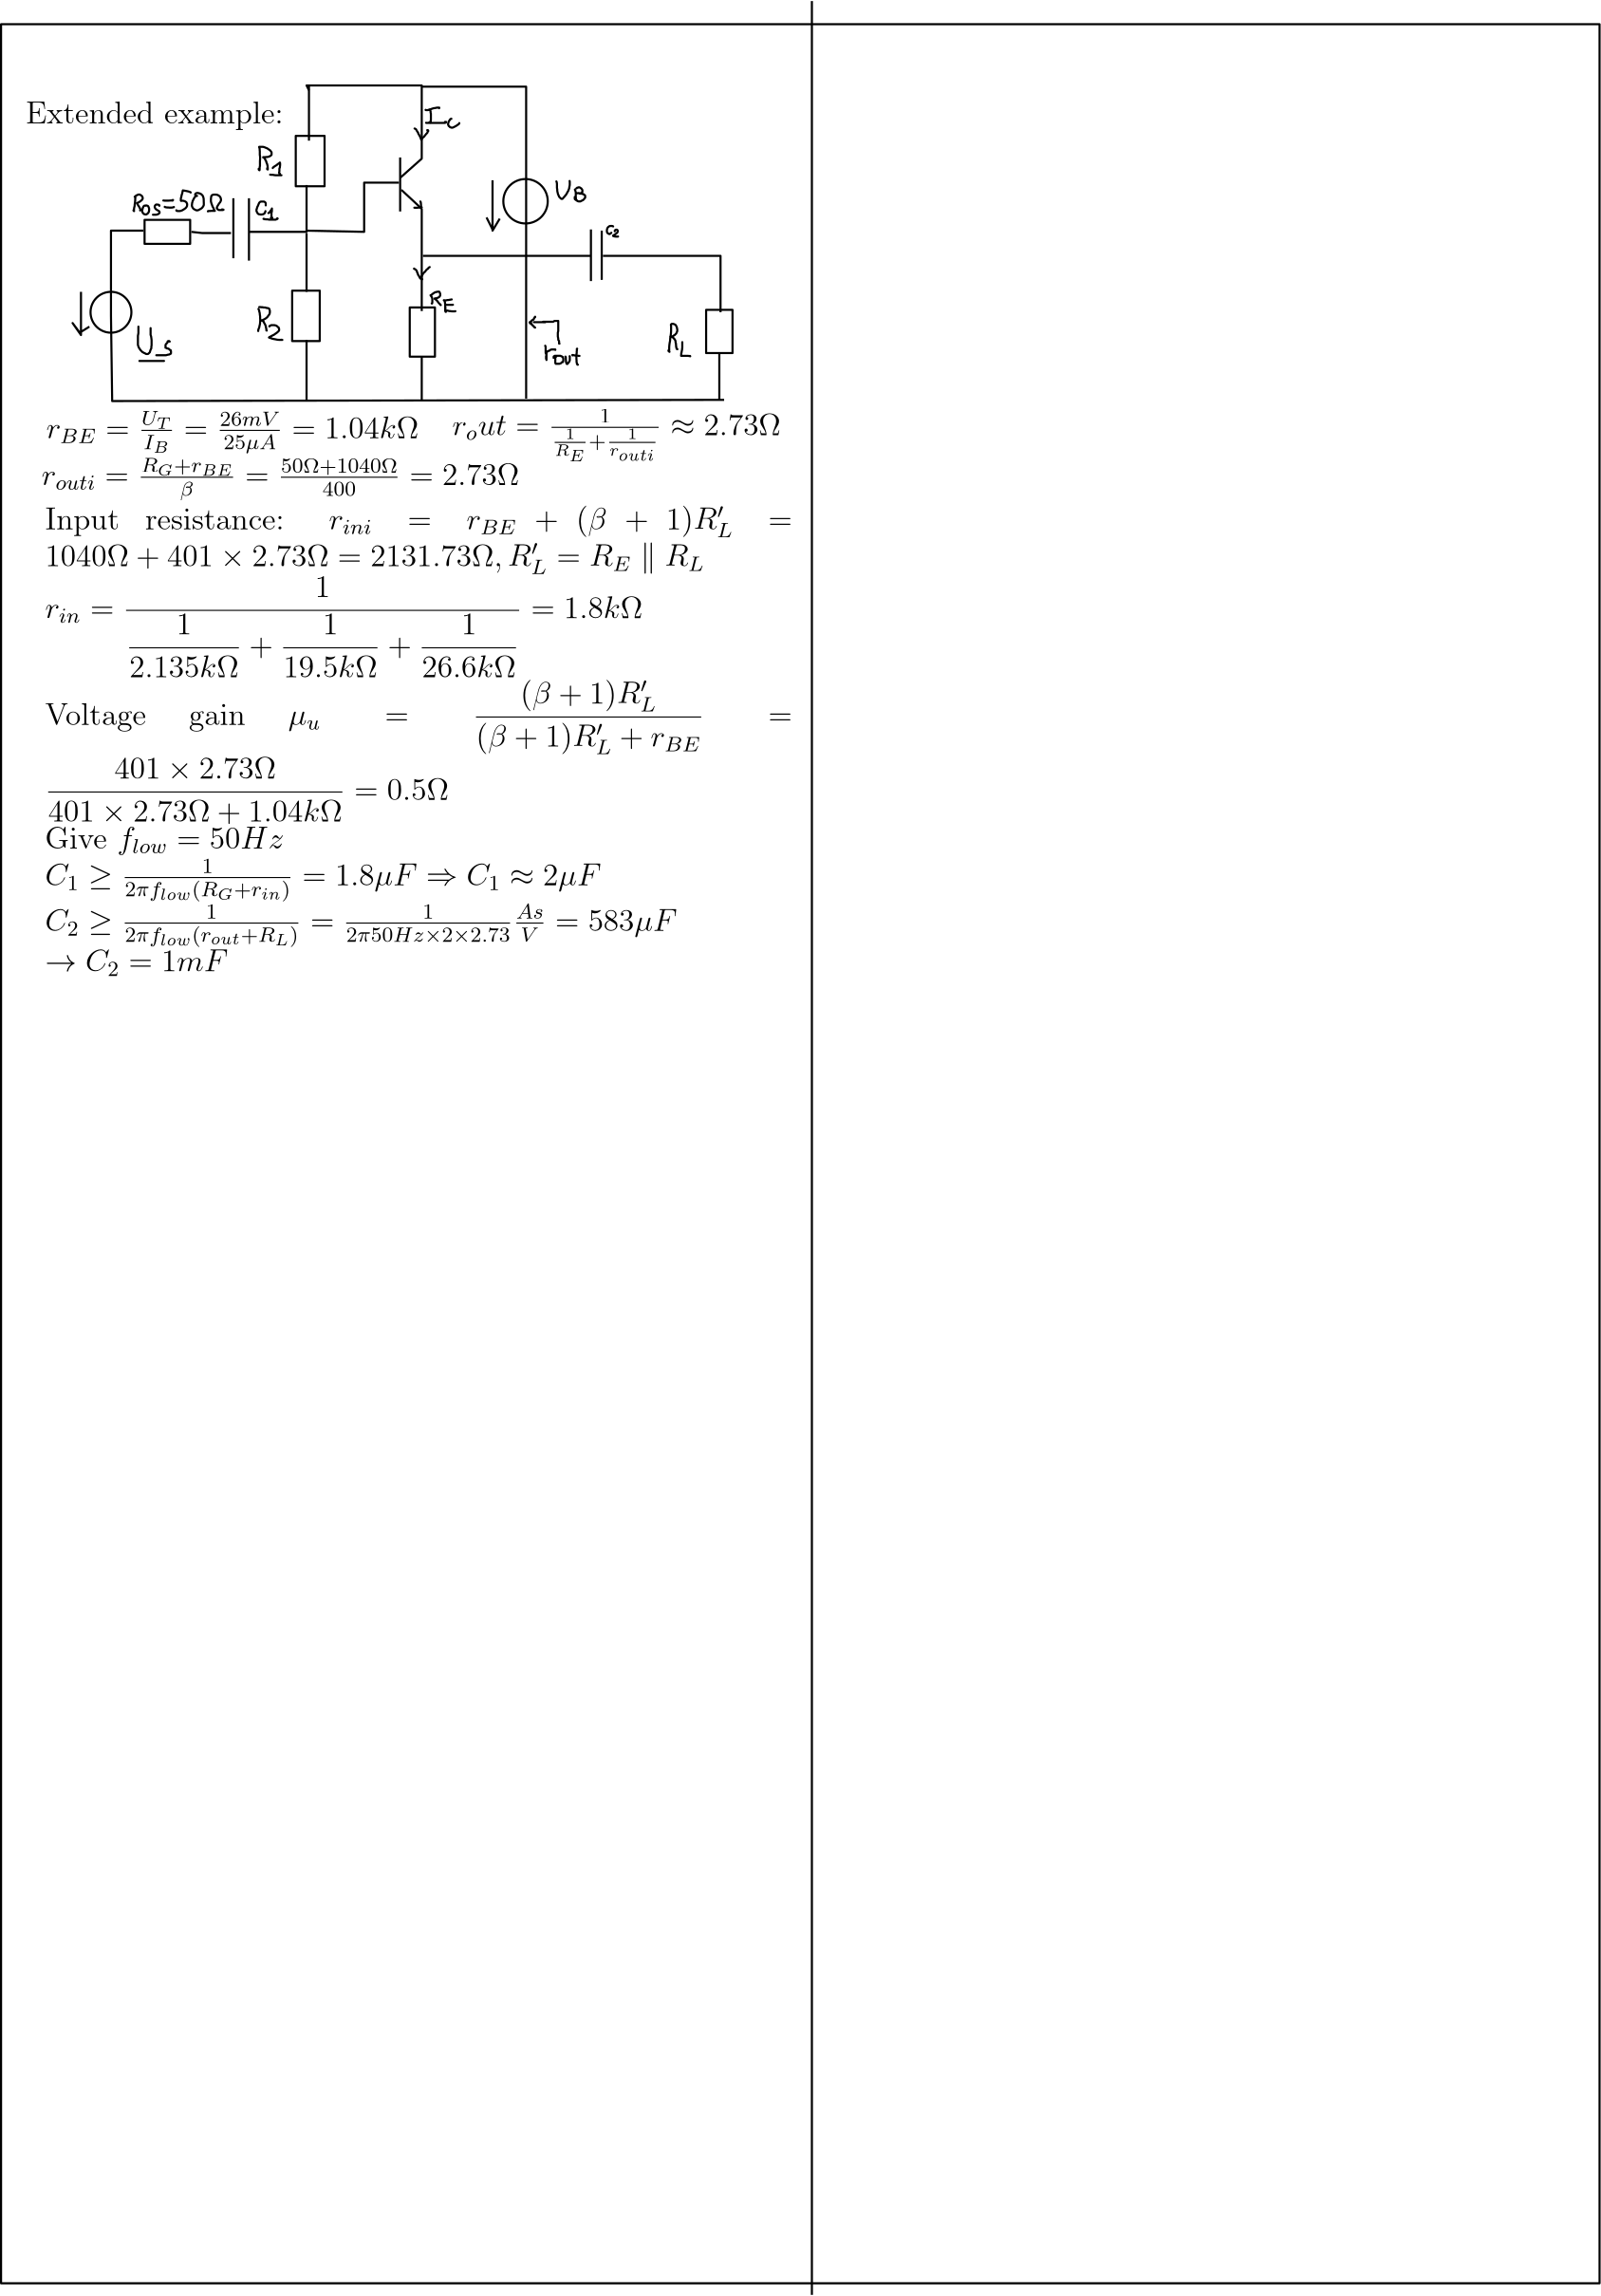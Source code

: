 <?xml version="1.0"?>
<!DOCTYPE ipe SYSTEM "ipe.dtd">
<ipe version="70005" creator="Ipe 7.1.4">
<info created="D:20131216154048" modified="D:20131216160109"/>
<ipestyle name="basic">
<symbol name="arrow/arc(spx)">
<path stroke="sym-stroke" fill="sym-stroke" pen="sym-pen">
0 0 m
-1 0.333 l
-1 -0.333 l
h
</path>
</symbol>
<symbol name="arrow/farc(spx)">
<path stroke="sym-stroke" fill="white" pen="sym-pen">
0 0 m
-1 0.333 l
-1 -0.333 l
h
</path>
</symbol>
<symbol name="mark/circle(sx)" transformations="translations">
<path fill="sym-stroke">
0.6 0 0 0.6 0 0 e
0.4 0 0 0.4 0 0 e
</path>
</symbol>
<symbol name="mark/disk(sx)" transformations="translations">
<path fill="sym-stroke">
0.6 0 0 0.6 0 0 e
</path>
</symbol>
<symbol name="mark/fdisk(sfx)" transformations="translations">
<group>
<path fill="sym-fill">
0.5 0 0 0.5 0 0 e
</path>
<path fill="sym-stroke" fillrule="eofill">
0.6 0 0 0.6 0 0 e
0.4 0 0 0.4 0 0 e
</path>
</group>
</symbol>
<symbol name="mark/box(sx)" transformations="translations">
<path fill="sym-stroke" fillrule="eofill">
-0.6 -0.6 m
0.6 -0.6 l
0.6 0.6 l
-0.6 0.6 l
h
-0.4 -0.4 m
0.4 -0.4 l
0.4 0.4 l
-0.4 0.4 l
h
</path>
</symbol>
<symbol name="mark/square(sx)" transformations="translations">
<path fill="sym-stroke">
-0.6 -0.6 m
0.6 -0.6 l
0.6 0.6 l
-0.6 0.6 l
h
</path>
</symbol>
<symbol name="mark/fsquare(sfx)" transformations="translations">
<group>
<path fill="sym-fill">
-0.5 -0.5 m
0.5 -0.5 l
0.5 0.5 l
-0.5 0.5 l
h
</path>
<path fill="sym-stroke" fillrule="eofill">
-0.6 -0.6 m
0.6 -0.6 l
0.6 0.6 l
-0.6 0.6 l
h
-0.4 -0.4 m
0.4 -0.4 l
0.4 0.4 l
-0.4 0.4 l
h
</path>
</group>
</symbol>
<symbol name="mark/cross(sx)" transformations="translations">
<group>
<path fill="sym-stroke">
-0.43 -0.57 m
0.57 0.43 l
0.43 0.57 l
-0.57 -0.43 l
h
</path>
<path fill="sym-stroke">
-0.43 0.57 m
0.57 -0.43 l
0.43 -0.57 l
-0.57 0.43 l
h
</path>
</group>
</symbol>
<symbol name="arrow/fnormal(spx)">
<path stroke="sym-stroke" fill="white" pen="sym-pen">
0 0 m
-1 0.333 l
-1 -0.333 l
h
</path>
</symbol>
<symbol name="arrow/pointed(spx)">
<path stroke="sym-stroke" fill="sym-stroke" pen="sym-pen">
0 0 m
-1 0.333 l
-0.8 0 l
-1 -0.333 l
h
</path>
</symbol>
<symbol name="arrow/fpointed(spx)">
<path stroke="sym-stroke" fill="white" pen="sym-pen">
0 0 m
-1 0.333 l
-0.8 0 l
-1 -0.333 l
h
</path>
</symbol>
<symbol name="arrow/linear(spx)">
<path stroke="sym-stroke" pen="sym-pen">
-1 0.333 m
0 0 l
-1 -0.333 l
</path>
</symbol>
<symbol name="arrow/fdouble(spx)">
<path stroke="sym-stroke" fill="white" pen="sym-pen">
0 0 m
-1 0.333 l
-1 -0.333 l
h
-1 0 m
-2 0.333 l
-2 -0.333 l
h
</path>
</symbol>
<symbol name="arrow/double(spx)">
<path stroke="sym-stroke" fill="sym-stroke" pen="sym-pen">
0 0 m
-1 0.333 l
-1 -0.333 l
h
-1 0 m
-2 0.333 l
-2 -0.333 l
h
</path>
</symbol>
<pen name="heavier" value="0.8"/>
<pen name="fat" value="1.2"/>
<pen name="ultrafat" value="2"/>
<symbolsize name="large" value="5"/>
<symbolsize name="small" value="2"/>
<symbolsize name="tiny" value="1.1"/>
<arrowsize name="large" value="10"/>
<arrowsize name="small" value="5"/>
<arrowsize name="tiny" value="3"/>
<color name="red" value="1 0 0"/>
<color name="green" value="0 1 0"/>
<color name="blue" value="0 0 1"/>
<color name="yellow" value="1 1 0"/>
<color name="orange" value="1 0.647 0"/>
<color name="gold" value="1 0.843 0"/>
<color name="purple" value="0.627 0.125 0.941"/>
<color name="gray" value="0.745"/>
<color name="brown" value="0.647 0.165 0.165"/>
<color name="navy" value="0 0 0.502"/>
<color name="pink" value="1 0.753 0.796"/>
<color name="seagreen" value="0.18 0.545 0.341"/>
<color name="turquoise" value="0.251 0.878 0.816"/>
<color name="violet" value="0.933 0.51 0.933"/>
<color name="darkblue" value="0 0 0.545"/>
<color name="darkcyan" value="0 0.545 0.545"/>
<color name="darkgray" value="0.663"/>
<color name="darkgreen" value="0 0.392 0"/>
<color name="darkmagenta" value="0.545 0 0.545"/>
<color name="darkorange" value="1 0.549 0"/>
<color name="darkred" value="0.545 0 0"/>
<color name="lightblue" value="0.678 0.847 0.902"/>
<color name="lightcyan" value="0.878 1 1"/>
<color name="lightgray" value="0.827"/>
<color name="lightgreen" value="0.565 0.933 0.565"/>
<color name="lightyellow" value="1 1 0.878"/>
<dashstyle name="dashed" value="[4] 0"/>
<dashstyle name="dotted" value="[1 3] 0"/>
<dashstyle name="dash dotted" value="[4 2 1 2] 0"/>
<dashstyle name="dash dot dotted" value="[4 2 1 2 1 2] 0"/>
<textsize name="large" value="\large"/>
<textsize name="Large" value="\Large"/>
<textsize name="LARGE" value="\LARGE"/>
<textsize name="huge" value="\huge"/>
<textsize name="Huge" value="\Huge"/>
<textsize name="small" value="\small"/>
<textsize name="footnote" value="\footnotesize"/>
<textsize name="tiny" value="\tiny"/>
<textstyle name="center" begin="\begin{center}" end="\end{center}"/>
<textstyle name="itemize" begin="\begin{itemize}" end="\end{itemize}"/>
<textstyle name="item" begin="\begin{itemize}\item{}" end="\end{itemize}"/>
<gridsize name="4 pts" value="4"/>
<gridsize name="8 pts (~3 mm)" value="8"/>
<gridsize name="16 pts (~6 mm)" value="16"/>
<gridsize name="32 pts (~12 mm)" value="32"/>
<gridsize name="10 pts (~3.5 mm)" value="10"/>
<gridsize name="20 pts (~7 mm)" value="20"/>
<gridsize name="14 pts (~5 mm)" value="14"/>
<gridsize name="28 pts (~10 mm)" value="28"/>
<gridsize name="56 pts (~20 mm)" value="56"/>
<anglesize name="90 deg" value="90"/>
<anglesize name="60 deg" value="60"/>
<anglesize name="45 deg" value="45"/>
<anglesize name="30 deg" value="30"/>
<anglesize name="22.5 deg" value="22.5"/>
<tiling name="falling" angle="-60" step="4" width="1"/>
<tiling name="rising" angle="30" step="4" width="1"/>
</ipestyle>
<page>
<layer name="alpha"/>
<view layers="alpha" active="alpha"/>
<path layer="alpha" stroke="black" pen="heavier">
-5.26954 847.273 m
-5.26954 -9.557 l
601.102 -9.557 l
601.102 847.273 l
h
</path>
<path stroke="black" pen="heavier">
302.31 856.061 m
302.31 -13.951 l
</path>
<path stroke="black" pen="heavier">
111.53 824.053 m
111.53 803.115 l
</path>
<path stroke="black" pen="heavier">
106.523 804.936 m
106.523 785.819 l
117.447 785.819 l
117.447 804.936 l
h
</path>
<path stroke="black" pen="heavier">
110.619 786.274 m
110.619 768.523 l
88.7714 768.523 l
</path>
<path stroke="black" pen="heavier">
88.7714 781.268 m
88.7714 757.599 l
</path>
<path stroke="black" pen="heavier">
82.8543 781.268 m
82.8543 758.509 l
</path>
<path stroke="black" pen="heavier">
81.944 768.068 m
71.02 768.068 l
66.9235 768.523 l
</path>
<path stroke="black" pen="heavier">
49.172 773.075 m
49.172 763.971 l
66.4683 763.971 l
66.4683 773.075 l
h
</path>
<path stroke="black" pen="heavier">
48.7168 768.978 m
36.4273 768.978 l
36.4273 736.661 l
36.8825 704.344 l
269.017 704.8 l
</path>
<path stroke="black" pen="heavier">
111.53 822.232 m
110.619 824.053 l
154.315 824.053 l
154.315 796.288 l
146.122 789.005 l
</path>
<path stroke="black" pen="heavier">
146.122 796.743 m
146.122 776.261 l
</path>
<path stroke="black" pen="heavier">
146.578 784.454 m
152.95 778.537 l
154.315 777.171 l
154.315 738.937 l
154.315 738.482 l
</path>
<path stroke="black" pen="heavier">
149.764 739.847 m
149.764 721.186 l
159.322 721.186 l
159.322 739.847 l
h
</path>
<path stroke="black" pen="heavier">
154.315 721.186 m
154.315 704.8 l
</path>
<path stroke="black" pen="heavier">
110.619 768.068 m
110.619 745.765 l
</path>
<path stroke="black" pen="heavier">
105.157 746.22 m
105.157 727.103 l
115.626 727.103 l
115.626 746.22 l
h
</path>
<path stroke="black" pen="heavier">
110.619 727.558 m
110.619 704.8 l
</path>
<path stroke="black" pen="heavier">
110.619 768.978 m
132.467 768.523 l
132.467 787.185 l
145.667 787.185 l
</path>
<path stroke="black" pen="heavier">
154.771 759.42 m
218.494 759.42 l
218.494 759.42 l
</path>
<path stroke="black" pen="heavier">
218.494 769.433 m
218.494 749.861 l
</path>
<path stroke="black" pen="heavier">
222.59 768.978 m
222.59 750.316 l
</path>
<path stroke="black" pen="heavier">
223.045 759.42 m
267.652 759.42 l
267.652 738.027 l
</path>
<path stroke="black" pen="heavier">
262.19 738.937 m
262.19 722.551 l
272.203 722.551 l
272.203 738.937 l
h
</path>
<path stroke="black" pen="heavier">
267.197 722.551 m
267.197 704.8 l
</path>
<path stroke="black" pen="heavier">
154.315 823.598 m
193.915 823.598 l
193.915 705.255 l
193.915 705.255 l
</path>
<path stroke="black" pen="heavier">
8.42365 0 0 8.42365 193.687 780.13 e
</path>
<path stroke="black" pen="heavier">
7.7512 0 0 7.7512 36.4273 738.027 e
</path>
<text matrix="1 0 0 1 -5.46199 19.5721" transformations="translations" pos="17.3104 670.662" stroke="black" type="label" width="141.32" height="10.375" depth="5.67" valign="baseline" size="large">$r_{BE}=\frac{U_{T}}{I_{B}}=\frac{26mV}{25\mu A}=1.04k\Omega$</text>
<path stroke="black" pen="heavier">
181.17 788.095 m
181.17 768.978 l
183.901 773.53 l
</path>
<path stroke="black" pen="heavier">
181.17 769.433 m
178.894 773.985 l
</path>
<path stroke="black" pen="heavier">
25.0482 745.765 m
25.0482 729.379 l
21.862 733.93 l
24.593 730.289 l
28.2344 732.565 l
</path>
<path stroke="black" pen="heavier" cap="1">
92.6639 800.651 m
92.7197 800.595 l
92.7197 800.372 l
92.8313 800.037 l
92.8313 799.591 l
92.8871 799.089 l
92.8871 798.419 l
92.8871 797.749 l
92.9987 797.024 l
92.9987 796.187 l
92.9429 795.35 l
92.9429 794.681 l
92.9429 794.011 l
92.9429 793.509 l
92.8313 793.007 l
92.8313 792.56 l
92.8313 792.225 l
92.7755 792.058 l
92.7755 792.002 l
92.7755 791.891 l
92.6081 791.946 l
92.4965 792.114 l
92.4407 792.393 l
</path>
<path stroke="black" pen="heavier" cap="1">
92.6639 800.763 m
92.7197 800.763 l
92.8313 800.763 l
92.9987 800.763 l
93.2219 800.763 l
93.6683 800.763 l
94.0031 800.763 l
94.3937 800.707 l
94.8401 800.539 l
95.2307 800.372 l
95.6771 800.205 l
96.0676 799.926 l
96.4024 799.702 l
96.6814 799.535 l
96.8488 799.368 l
97.072 799.089 l
97.1836 798.921 l
97.351 798.698 l
97.351 798.419 l
97.351 798.252 l
97.351 798.028 l
97.351 797.749 l
97.1836 797.582 l
96.9604 797.359 l
96.6814 797.247 l
96.4582 797.08 l
96.1234 797.024 l
95.7886 796.912 l
95.3423 796.912 l
94.8401 796.857 l
94.6169 796.857 l
94.3379 796.857 l
94.1705 796.857 l
94.1705 796.745 l
94.2263 796.745 l
94.3379 796.689 l
94.5053 796.578 l
94.5611 796.522 l
94.7285 796.354 l
94.8959 796.075 l
95.0075 795.741 l
95.1749 795.517 l
95.3423 795.183 l
95.3981 794.848 l
95.5097 794.569 l
95.6771 794.234 l
95.7328 793.899 l
95.8444 793.509 l
95.8444 793.174 l
95.9002 792.728 l
95.9002 792.504 l
95.9002 792.337 l
95.9002 792.17 l
95.8444 792.17 l
95.7886 792.225 l
95.6771 792.281 l
95.6771 792.449 l
95.6771 792.56 l
95.6771 792.616 l
95.7328 792.728 l
</path>
<path stroke="black" pen="heavier" cap="1">
97.7974 792.728 m
97.909 792.951 l
98.188 793.118 l
98.5228 793.397 l
98.9134 793.62 l
99.3598 793.899 l
99.6945 794.234 l
100.029 794.402 l
100.197 794.569 l
100.364 794.625 l
100.42 794.736 l
100.42 794.792 l
100.532 794.792 l
100.532 794.736 l
100.587 794.402 l
100.587 794.178 l
100.587 793.844 l
100.532 793.397 l
100.476 792.895 l
100.308 792.504 l
100.308 792.002 l
100.308 791.667 l
100.308 791.388 l
100.197 791.165 l
100.197 790.998 l
100.253 790.83 l
100.253 790.719 l
100.364 790.663 l
100.42 790.663 l
100.42 790.551 l
100.532 790.551 l
100.476 790.551 l
100.364 790.551 l
100.308 790.551 l
</path>
<path stroke="black" pen="heavier" cap="1">
96.793 790.217 m
96.8488 790.217 l
97.0162 790.217 l
97.1836 790.161 l
97.2394 790.161 l
97.5184 790.161 l
97.8532 790.161 l
98.3554 790.049 l
98.9134 789.993 l
99.5272 789.993 l
100.085 789.993 l
100.587 789.993 l
100.866 789.993 l
101.034 789.993 l
101.09 789.993 l
</path>
<path stroke="black" pen="heavier" cap="1">
92.3944 739.327 m
92.3944 739.16 l
92.506 738.992 l
92.6734 738.602 l
92.6734 738.267 l
92.8407 737.821 l
92.8965 737.151 l
93.0081 736.481 l
93.0081 735.756 l
93.0639 734.975 l
93.0081 734.305 l
92.9523 733.58 l
92.7849 732.91 l
92.6734 732.297 l
92.506 731.906 l
92.3386 731.46 l
92.2828 731.125 l
92.2828 730.957 l
92.2828 730.902 l
</path>
<path stroke="black" pen="heavier" cap="1">
92.6734 739.997 m
92.7292 739.997 l
92.8407 739.997 l
92.8965 739.997 l
93.0639 739.997 l
93.3987 739.941 l
93.8451 739.941 l
94.4031 739.829 l
94.9053 739.829 l
95.4075 739.662 l
95.9097 739.606 l
96.2445 739.495 l
96.3561 739.439 l
96.4119 739.327 l
96.5235 739.271 l
96.5235 739.16 l
96.5793 738.937 l
96.6908 738.658 l
96.6908 738.434 l
96.6908 737.988 l
96.6351 737.597 l
96.4677 737.151 l
96.1329 736.76 l
95.7981 736.258 l
95.2959 735.812 l
94.7937 735.477 l
94.3473 735.254 l
94.0125 735.086 l
93.6777 734.975 l
93.4545 734.975 l
93.3429 734.975 l
93.2871 734.975 l
93.3987 734.919 l
93.6777 734.807 l
93.8451 734.807 l
93.9009 734.752 l
94.0683 734.64 l
94.1799 734.584 l
94.3473 734.473 l
94.4031 734.249 l
94.5705 733.915 l
94.8495 733.468 l
95.0169 733.078 l
95.1843 732.576 l
95.2401 732.129 l
95.3517 731.794 l
95.3517 731.571 l
95.4075 731.292 l
95.4075 731.236 l
95.4075 731.125 l
95.5191 731.069 l
95.4633 731.125 l
95.3517 731.181 l
</path>
<path stroke="black" pen="heavier" cap="1">
96.5235 732.631 m
96.5235 732.687 l
96.5235 732.799 l
96.6908 732.855 l
96.914 732.966 l
97.193 733.134 l
97.5278 733.134 l
97.8626 733.134 l
98.1974 733.134 l
98.4206 733.134 l
98.6996 733.078 l
99.0344 732.966 l
99.3692 732.799 l
99.5924 732.576 l
99.7598 732.408 l
100.039 732.241 l
100.095 732.073 l
100.095 731.906 l
100.206 731.739 l
100.206 731.571 l
100.206 731.404 l
100.206 731.125 l
100.039 730.902 l
99.704 730.567 l
99.3134 730.232 l
98.8112 729.897 l
98.1974 729.451 l
97.6952 729.228 l
97.193 728.949 l
96.8024 728.725 l
96.5235 728.614 l
96.4677 728.558 l
96.3561 728.446 l
96.5235 728.391 l
96.6908 728.279 l
96.914 728.279 l
97.0814 728.223 l
97.4162 728.056 l
98.0858 727.888 l
98.7554 727.777 l
99.5366 727.609 l
100.262 727.554 l
100.708 727.554 l
101.099 727.554 l
101.378 727.554 l
101.434 727.554 l
101.378 727.554 l
101.322 727.554 l
101.211 727.554 l
101.043 727.609 l
</path>
<path stroke="black" pen="heavier" cap="1">
45.696 781.526 m
45.696 781.424 l
45.6452 781.272 l
45.6198 781.043 l
45.6198 780.764 l
45.6198 780.459 l
45.569 780.078 l
45.5436 779.672 l
45.4674 779.215 l
45.4166 778.758 l
45.3912 778.301 l
45.2642 777.843 l
45.188 777.462 l
45.1626 777.158 l
45.1626 776.878 l
45.1118 776.65 l
45.1118 776.497 l
45.1118 776.421 l
45.1372 776.396 l
45.188 776.396 l
45.1118 776.421 l
45.0103 776.523 l
44.9595 776.726 l
</path>
<path stroke="black" pen="heavier" cap="1">
45.4166 781.831 m
45.442 781.831 l
45.4928 781.856 l
45.569 781.907 l
45.6452 781.983 l
45.7214 782.085 l
45.823 782.161 l
46.0262 782.288 l
46.1785 782.39 l
46.3563 782.466 l
46.5087 782.542 l
46.6611 782.593 l
46.8135 782.669 l
46.9405 782.669 l
47.0929 782.669 l
47.1945 782.669 l
47.3468 782.669 l
47.4992 782.567 l
47.6516 782.491 l
47.8548 782.364 l
48.0072 782.263 l
48.1596 782.11 l
48.2612 781.958 l
48.3373 781.831 l
48.4135 781.678 l
48.4135 781.526 l
48.4643 781.374 l
48.4643 781.221 l
48.4389 781.069 l
48.3627 780.891 l
48.2358 780.688 l
48.0072 780.51 l
47.7786 780.282 l
47.5246 780.078 l
47.2199 779.901 l
46.9151 779.697 l
46.6357 779.596 l
46.4579 779.52 l
46.3055 779.443 l
46.2547 779.443 l
46.2293 779.443 l
46.2547 779.393 l
46.2801 779.367 l
46.3309 779.291 l
46.4071 779.215 l
46.4325 779.088 l
46.5087 778.935 l
46.6357 778.758 l
46.7373 778.555 l
46.8897 778.377 l
47.0167 778.174 l
47.0929 778.021 l
47.1945 777.843 l
47.2706 777.691 l
47.3468 777.564 l
47.423 777.412 l
47.4992 777.259 l
47.55 777.107 l
47.5754 776.954 l
47.5754 776.853 l
47.5754 776.726 l
47.5754 776.7 l
47.5754 776.65 l
47.55 776.65 l
47.5246 776.65 l
47.4738 776.65 l
</path>
<path stroke="black" pen="heavier" cap="1">
49.531 778.428 m
49.4548 778.478 l
49.3786 778.478 l
49.2771 778.478 l
49.2009 778.478 l
49.1247 778.453 l
48.9977 778.402 l
48.8961 778.301 l
48.7691 778.174 l
48.6675 777.945 l
48.5405 777.716 l
48.4643 777.412 l
48.3881 777.158 l
48.3119 776.878 l
48.2866 776.573 l
48.2866 776.32 l
48.3119 776.091 l
48.4135 775.888 l
48.5405 775.71 l
48.6167 775.583 l
48.7183 775.481 l
48.8453 775.405 l
48.9469 775.278 l
49.0739 775.202 l
49.2263 775.177 l
49.3786 775.177 l
49.531 775.126 l
49.6834 775.126 l
49.8612 775.151 l
50.0644 775.278 l
50.2168 775.38 l
50.3692 775.507 l
50.5215 775.659 l
50.5977 775.837 l
50.7501 775.989 l
50.7755 776.142 l
50.8517 776.345 l
50.8517 776.523 l
50.9025 776.751 l
50.9025 776.98 l
50.9025 777.208 l
50.8771 777.488 l
50.7501 777.742 l
50.6739 777.97 l
50.5723 778.174 l
50.4453 778.351 l
50.2168 778.428 l
49.9882 778.504 l
49.7342 778.555 l
</path>
<path stroke="black" pen="heavier" cap="1">
54.7883 778.402 m
54.8137 778.428 l
54.8137 778.478 l
54.8137 778.504 l
54.8137 778.555 l
54.7883 778.58 l
54.7629 778.631 l
54.7121 778.656 l
54.636 778.732 l
54.5344 778.783 l
54.382 778.808 l
54.2296 778.859 l
54.0264 778.859 l
53.874 778.885 l
53.7216 778.885 l
53.5693 778.885 l
53.4931 778.859 l
53.4169 778.783 l
53.3407 778.758 l
53.2645 778.631 l
53.1629 778.529 l
53.0867 778.377 l
53.0359 778.25 l
53.0105 778.097 l
53.0105 777.945 l
53.0359 777.793 l
53.1121 777.64 l
53.1883 777.488 l
53.2899 777.335 l
53.4169 777.183 l
53.5693 777.031 l
53.7216 776.954 l
53.8994 776.802 l
54.1026 776.7 l
54.255 776.624 l
54.4074 776.548 l
54.4836 776.472 l
54.5852 776.421 l
54.6614 776.345 l
54.7121 776.32 l
54.7883 776.243 l
54.7883 776.193 l
54.8137 776.116 l
54.8137 776.091 l
54.8645 776.015 l
54.8645 775.888 l
54.8645 775.812 l
54.8391 775.71 l
54.7629 775.583 l
54.636 775.507 l
54.5598 775.405 l
54.4074 775.329 l
54.255 775.202 l
54.1026 775.177 l
53.9248 775.1 l
53.6962 775.05 l
53.4931 775.024 l
53.3153 775.024 l
53.1629 775.024 l
53.0105 775.024 l
52.8835 775.024 l
52.7819 775.024 l
52.7057 775.024 l
52.6295 775.024 l
52.5534 775.024 l
52.4772 775.024 l
52.4264 775.024 l
52.3502 775.024 l
</path>
<path stroke="black" pen="heavier" cap="1">
56.2868 780.409 m
56.3122 780.409 l
56.3376 780.409 l
56.3884 780.409 l
56.4646 780.409 l
56.5408 780.409 l
56.617 780.383 l
56.7694 780.358 l
57.0741 780.358 l
57.4551 780.358 l
57.8615 780.358 l
58.2424 780.358 l
58.6234 780.383 l
59.0043 780.409 l
59.3599 780.409 l
59.5885 780.485 l
59.7409 780.561 l
59.8933 780.612 l
59.9187 780.612 l
59.9695 780.612 l
59.9441 780.536 l
59.8679 780.434 l
59.7409 780.358 l
</path>
<path stroke="black" pen="heavier" cap="1">
56.8202 778.021 m
56.8202 777.996 l
56.8455 777.945 l
56.8709 777.945 l
56.9471 777.945 l
56.9979 777.92 l
57.0995 777.869 l
57.2519 777.843 l
57.4551 777.793 l
57.7599 777.767 l
58.1408 777.767 l
58.5472 777.716 l
58.9282 777.716 l
59.3091 777.716 l
59.6901 777.742 l
59.9695 777.818 l
60.1218 777.869 l
60.2234 777.894 l
60.2996 777.894 l
60.2996 777.945 l
60.2742 777.945 l
</path>
<path stroke="black" pen="heavier" cap="1">
66.6671 783.443 m
66.6671 783.494 l
66.6417 783.519 l
66.5147 783.595 l
66.3623 783.646 l
66.1846 783.722 l
65.8798 783.824 l
65.575 783.9 l
65.1941 783.976 l
64.8131 784.052 l
64.4575 784.128 l
64.1274 784.179 l
63.8988 784.205 l
63.7718 784.205 l
63.7464 784.255 l
63.6956 784.255 l
63.6956 784.23 l
63.6702 784.154 l
63.6194 784.001 l
63.6194 783.849 l
63.5432 783.646 l
63.5178 783.392 l
63.4416 783.087 l
63.3146 782.732 l
63.213 782.351 l
63.1369 781.944 l
63.0099 781.512 l
62.9337 781.106 l
62.9337 780.751 l
62.9337 780.522 l
62.9337 780.37 l
62.9591 780.293 l
63.0099 780.268 l
63.0861 780.268 l
63.1115 780.268 l
63.1622 780.268 l
63.1876 780.293 l
63.2384 780.293 l
63.3908 780.319 l
63.5432 780.319 l
63.721 780.319 l
63.9496 780.293 l
64.1782 780.217 l
64.3813 780.141 l
64.5591 780.065 l
64.7115 779.963 l
64.9147 779.836 l
65.0163 779.76 l
65.0671 779.658 l
65.1687 779.455 l
65.2449 779.278 l
65.321 779.049 l
65.321 778.82 l
65.2956 778.541 l
65.2703 778.312 l
65.1433 778.058 l
64.9909 777.83 l
64.8131 777.601 l
64.5337 777.373 l
64.2036 777.144 l
63.848 776.916 l
63.5178 776.712 l
63.1369 776.56 l
62.7813 776.458 l
62.5273 776.408 l
62.2987 776.408 l
62.0955 776.408 l
61.9178 776.408 l
61.6384 776.433 l
61.3844 776.484 l
61.2574 776.56 l
61.232 776.585 l
61.232 776.712 l
</path>
<path stroke="black" pen="heavier" cap="1">
69.0799 782.147 m
69.0291 782.147 l
69.0037 782.198 l
68.9529 782.198 l
68.8767 782.198 l
68.7751 782.173 l
68.6227 782.097 l
68.4704 781.944 l
68.318 781.792 l
68.1148 781.589 l
67.9624 781.284 l
67.81 781.03 l
67.6322 780.649 l
67.429 780.268 l
67.3275 779.836 l
67.2005 779.455 l
67.1751 779.074 l
67.1243 778.693 l
67.1243 778.363 l
67.2259 778.058 l
67.3783 777.754 l
67.5306 777.525 l
67.683 777.322 l
67.9116 777.144 l
68.1402 777.017 l
68.3434 776.916 l
68.5719 776.789 l
68.7243 776.712 l
68.9529 776.687 l
69.1053 776.687 l
69.2577 776.687 l
69.4355 776.712 l
69.664 776.814 l
69.9434 776.966 l
70.1974 777.093 l
70.5022 777.271 l
70.8069 777.474 l
71.0101 777.652 l
71.1879 777.881 l
71.3911 778.185 l
71.5435 778.465 l
71.6451 778.719 l
71.6451 779.1 l
71.6451 779.481 l
71.6197 779.912 l
71.6197 780.319 l
71.5943 780.7 l
71.5943 781.055 l
71.5181 781.386 l
71.4419 781.69 l
71.3149 782.046 l
71.1371 782.351 l
70.8323 782.655 l
70.5276 782.909 l
70.172 783.062 l
69.7656 783.189 l
69.3847 783.265 l
69.0291 783.265 l
68.7751 783.189 l
68.5719 783.087 l
68.4704 782.96 l
68.4196 782.859 l
68.3942 782.732 l
68.3434 782.579 l
</path>
<path stroke="black" pen="heavier" cap="1">
73.1943 776.281 m
73.1943 776.331 l
73.1943 776.357 l
73.2451 776.408 l
73.2959 776.408 l
73.3975 776.408 l
73.6007 776.433 l
73.8293 776.433 l
74.0832 776.433 l
74.388 776.484 l
74.6928 776.484 l
74.9721 776.484 l
75.2007 776.484 l
75.4547 776.484 l
75.6071 776.484 l
75.7595 776.484 l
75.8103 776.484 l
75.8357 776.484 l
75.8103 776.484 l
75.7849 776.509 l
75.7087 776.585 l
75.6325 776.712 l
75.5817 776.865 l
75.5055 777.017 l
75.4293 777.195 l
75.3277 777.474 l
75.1753 777.779 l
74.9721 778.109 l
74.8198 778.541 l
74.6674 778.947 l
74.515 779.379 l
74.4134 779.76 l
74.3372 780.09 l
74.3372 780.395 l
74.3372 780.674 l
74.3372 780.928 l
74.3626 781.233 l
74.388 781.512 l
74.4388 781.766 l
74.4642 781.995 l
74.5404 782.198 l
74.6674 782.3 l
74.7436 782.427 l
74.8452 782.503 l
74.9975 782.528 l
75.2007 782.605 l
75.4547 782.655 l
75.7341 782.655 l
76.0388 782.655 l
76.3436 782.63 l
76.6484 782.579 l
76.9024 782.503 l
77.1817 782.351 l
77.4103 782.198 l
77.6389 782.02 l
77.7913 781.817 l
77.9437 781.589 l
78.0199 781.411 l
78.0961 781.208 l
78.1214 780.954 l
78.1722 780.674 l
78.1468 780.42 l
78.0199 780.116 l
77.8421 779.76 l
77.5627 779.43 l
77.3087 779.074 l
77.0801 778.693 l
76.877 778.389 l
76.7754 778.135 l
76.6484 777.931 l
76.623 777.779 l
76.5722 777.677 l
76.5722 777.55 l
76.5976 777.449 l
76.6484 777.373 l
76.75 777.246 l
76.8262 777.17 l
76.9024 777.093 l
76.9786 777.017 l
77.1055 776.941 l
77.1817 776.865 l
77.3341 776.839 l
77.4357 776.789 l
77.6389 776.789 l
77.8675 776.789 l
78.1722 776.789 l
78.4262 776.789 l
78.7056 776.789 l
78.8834 776.814 l
79.0358 776.865 l
79.0866 776.89 l
79.112 776.89 l
79.112 776.941 l
79.0866 776.941 l
79.0612 776.941 l
79.0104 776.941 l
78.985 776.966 l
78.9342 776.966 l
78.9088 776.966 l
78.7818 777.017 l
78.6802 777.017 l
78.5532 777.043 l
</path>
<path stroke="black" pen="heavier" cap="1">
95.1332 778.561 m
95.1332 778.728 l
95.1332 778.84 l
95.1332 779.007 l
95.1332 779.063 l
95.1332 779.23 l
95.1332 779.342 l
95.0774 779.509 l
94.9658 779.677 l
94.91 779.732 l
94.7985 779.844 l
94.7427 779.9 l
94.6311 779.9 l
94.4637 780.011 l
94.2963 780.011 l
94.0731 780.011 l
93.7941 780.011 l
93.5709 780.011 l
93.4035 780.011 l
93.1245 779.956 l
92.9571 779.844 l
92.7897 779.677 l
92.6223 779.509 l
92.5665 779.342 l
92.4549 779.119 l
92.3991 778.951 l
92.2875 778.672 l
92.1201 778.282 l
91.9527 778.003 l
91.8969 777.779 l
91.7853 777.5 l
91.7295 777.166 l
91.6179 776.998 l
91.6179 776.775 l
91.6179 776.496 l
91.6737 776.273 l
91.8411 775.994 l
91.9527 775.771 l
92.0085 775.603 l
92.1759 775.436 l
92.2875 775.324 l
92.4549 775.268 l
92.6223 775.157 l
92.6781 775.157 l
92.9571 775.157 l
93.1245 775.101 l
93.3477 775.101 l
93.6267 775.101 l
93.8499 775.157 l
94.1847 775.213 l
94.4637 775.38 l
94.6869 775.547 l
94.7985 775.715 l
94.8543 775.882 l
94.9658 776.161 l
95.0216 776.217 l
95.0216 776.329 l
95.0216 776.384 l
</path>
<path stroke="black" pen="heavier" cap="1">
96.1376 775.659 m
96.1934 775.659 l
96.305 775.659 l
96.3608 775.715 l
96.5282 775.882 l
96.6398 776.05 l
96.8072 776.217 l
96.9746 776.552 l
97.142 776.719 l
97.3094 776.998 l
97.3652 777.054 l
97.4768 777.221 l
97.4768 777.333 l
97.4768 777.389 l
97.4768 777.333 l
97.4768 777.166 l
97.4768 776.942 l
97.4768 776.496 l
97.421 776.105 l
97.3094 775.771 l
97.3094 775.436 l
97.3094 775.101 l
97.3094 774.934 l
97.3094 774.766 l
97.3094 774.655 l
97.3094 774.487 l
97.3094 774.431 l
97.3094 774.32 l
97.3652 774.152 l
97.4768 774.097 l
97.5326 773.929 l
97.5326 773.818 l
97.6442 773.762 l
97.6442 773.65 l
97.5884 773.595 l
97.4768 773.595 l
97.421 773.595 l
97.421 773.65 l
97.3094 773.706 l
97.2536 773.706 l
97.142 773.706 l
97.0862 773.706 l
97.0862 773.818 l
</path>
<path stroke="black" pen="heavier" cap="1">
94.2963 773.483 m
94.2963 773.427 l
94.4637 773.427 l
94.6311 773.427 l
94.6311 773.316 l
94.7985 773.316 l
94.8543 773.316 l
95.3006 773.26 l
95.8586 773.26 l
96.4724 773.148 l
97.142 773.148 l
97.8674 773.148 l
98.537 773.148 l
98.8717 773.148 l
99.3181 773.316 l
99.4855 773.371 l
99.5413 773.483 l
99.6529 773.539 l
99.5971 773.65 l
99.4855 773.65 l
</path>
<path stroke="black" pen="heavier" cap="1">
46.8359 732.572 m
46.8359 732.383 l
46.8359 732.1 l
46.8359 731.535 l
46.8359 730.78 l
46.8359 730.12 l
46.6473 729.083 l
46.6473 728.423 l
46.6473 727.574 l
46.6473 726.82 l
46.6473 726.254 l
46.6473 725.688 l
46.7416 725.311 l
47.0245 724.556 l
47.3074 724.179 l
47.5903 723.708 l
47.8732 723.425 l
48.1561 723.142 l
48.439 722.859 l
48.7219 722.765 l
49.0048 722.576 l
49.2877 722.482 l
49.5706 722.293 l
49.7592 722.199 l
49.8535 722.199 l
50.0421 722.199 l
50.1364 722.199 l
50.325 722.199 l
50.4193 722.199 l
50.6079 722.293 l
50.8908 722.576 l
51.1737 722.859 l
51.268 723.236 l
51.4566 723.802 l
51.7395 724.368 l
51.7395 724.934 l
51.8338 725.499 l
51.8338 726.254 l
51.8338 726.82 l
51.8338 727.48 l
51.7395 728.234 l
51.6452 728.894 l
51.4566 729.46 l
51.4566 729.932 l
51.4566 730.214 l
51.4566 730.592 l
51.4566 730.875 l
51.4566 731.157 l
51.4566 731.44 l
51.4566 731.629 l
51.4566 731.723 l
51.4566 731.912 l
51.4566 732.006 l
</path>
<path stroke="black" pen="heavier" cap="1">
58.7176 726.914 m
58.529 726.914 l
58.529 727.103 l
58.4347 727.103 l
58.2461 727.103 l
58.1518 727.103 l
58.1518 727.008 l
57.9632 727.008 l
57.8689 726.82 l
57.8689 726.537 l
57.586 726.254 l
57.3031 725.971 l
57.1145 725.594 l
57.1145 725.311 l
57.1145 725.028 l
57.1145 724.839 l
57.1145 724.745 l
57.1145 724.556 l
57.2088 724.556 l
57.3974 724.556 l
57.4917 724.462 l
57.6803 724.274 l
57.7746 724.274 l
58.0575 724.274 l
58.2461 724.179 l
58.3404 724.179 l
58.529 723.991 l
58.6233 723.896 l
58.8119 723.708 l
59.0948 723.613 l
59.0948 723.425 l
59.1891 723.331 l
59.1891 723.142 l
59.1891 723.048 l
59.1891 722.859 l
59.1891 722.765 l
59.1891 722.482 l
59.0948 722.293 l
58.529 722.01 l
57.9632 721.916 l
57.3031 721.727 l
56.4545 721.727 l
55.7001 721.727 l
55.04 721.727 l
54.5685 721.727 l
54.2856 721.727 l
54.1913 721.727 l
54.0027 721.727 l
53.9084 721.727 l
53.7198 721.727 l
53.6255 721.727 l
</path>
<path stroke="black" pen="heavier" cap="1">
47.2131 719.559 m
47.3074 719.559 l
47.496 719.559 l
47.5903 719.559 l
47.7789 719.559 l
47.8732 719.559 l
48.1561 719.559 l
48.439 719.559 l
48.9105 719.559 l
49.2877 719.559 l
50.1364 719.559 l
51.1737 719.559 l
52.0224 719.559 l
52.9654 719.559 l
54.0027 719.559 l
54.8514 719.559 l
55.5115 719.559 l
55.983 719.559 l
56.2659 719.559 l
56.3602 719.559 l
56.5488 719.559 l
56.4545 719.559 l
56.2659 719.559 l
56.1716 719.559 l
</path>
<path stroke="black" pen="heavier" cap="1">
151.591 807.712 m
151.647 807.712 l
151.758 807.657 l
151.926 807.545 l
152.093 807.489 l
152.261 807.21 l
152.428 806.875 l
152.651 806.541 l
152.93 806.15 l
152.986 805.815 l
153.265 805.369 l
153.488 804.978 l
153.656 804.643 l
153.823 804.309 l
153.935 803.974 l
153.99 803.806 l
154.102 803.639 l
154.102 803.527 l
154.102 803.472 l
154.158 803.472 l
154.269 803.472 l
154.269 803.527 l
154.269 803.583 l
154.269 803.695 l
154.269 803.751 l
154.437 803.918 l
154.66 804.197 l
154.939 804.42 l
155.274 804.699 l
155.497 805.034 l
155.776 805.369 l
155.943 805.592 l
156.278 805.927 l
156.446 806.094 l
156.501 806.373 l
156.613 806.541 l
156.669 806.596 l
156.78 806.708 l
156.78 806.764 l
156.78 806.875 l
156.725 806.875 l
156.725 806.931 l
156.725 807.043 l
156.613 807.043 l
156.613 807.099 l
156.557 807.099 l
156.446 807.099 l
156.39 807.099 l
</path>
<path stroke="black" pen="heavier" cap="1">
157.171 814.91 m
157.283 814.91 l
157.338 814.91 l
157.45 814.855 l
157.506 814.743 l
157.506 814.576 l
157.673 814.241 l
157.673 813.739 l
157.785 813.348 l
157.785 812.734 l
157.785 812.232 l
157.785 811.841 l
157.785 811.395 l
157.785 811.004 l
157.729 810.725 l
157.729 810.391 l
157.729 810.167 l
157.729 810.056 l
157.729 810 l
157.617 810 l
157.45 810 l
157.283 810.056 l
157.227 810.112 l
</path>
<path stroke="black" pen="heavier" cap="1">
155.776 814.799 m
155.776 814.743 l
155.832 814.743 l
155.943 814.687 l
155.999 814.687 l
156.167 814.687 l
156.446 814.687 l
156.836 814.743 l
157.283 814.799 l
157.785 815.078 l
158.287 815.245 l
158.789 815.413 l
159.291 815.468 l
159.793 815.58 l
160.128 815.636 l
160.519 815.636 l
160.686 815.636 l
160.854 815.636 l
160.965 815.636 l
160.965 815.58 l
160.965 815.524 l
160.909 815.413 l
</path>
<path stroke="black" pen="heavier" cap="1">
155.943 809.888 m
155.999 809.888 l
156.111 809.833 l
156.167 809.833 l
156.278 809.833 l
156.446 809.833 l
156.669 809.833 l
157.115 809.833 l
157.673 809.833 l
158.287 809.833 l
158.789 809.833 l
159.514 809.833 l
160.184 809.833 l
160.854 809.833 l
161.467 809.833 l
162.137 809.833 l
162.695 809.833 l
163.03 809.833 l
163.309 809.944 l
163.476 809.944 l
163.476 810.056 l
163.532 810.112 l
163.532 810.223 l
163.476 810.223 l
163.42 810.223 l
163.253 810.223 l
163.141 810.223 l
</path>
<path stroke="black" pen="heavier" cap="1">
165.541 811.395 m
165.541 811.451 l
165.485 811.451 l
165.429 811.451 l
165.318 811.339 l
165.094 811.228 l
164.927 810.893 l
164.648 810.558 l
164.481 810.223 l
164.425 809.888 l
164.313 809.554 l
164.313 809.163 l
164.481 808.884 l
164.536 808.661 l
164.815 808.494 l
165.039 808.215 l
165.318 808.159 l
165.541 808.047 l
165.82 808.047 l
166.043 808.047 l
166.378 808.215 l
166.88 808.438 l
167.326 808.717 l
167.661 808.884 l
167.884 809.107 l
168.219 809.275 l
168.386 809.442 l
168.498 809.554 l
168.554 809.721 l
168.554 809.777 l
</path>
<path stroke="black" pen="heavier" cap="1">
157.833 744.178 m
157.866 744.145 l
158.031 744.013 l
158.064 743.815 l
158.23 743.551 l
158.263 743.352 l
158.329 743.121 l
158.329 742.824 l
158.329 742.527 l
158.329 742.263 l
158.329 742.032 l
158.329 741.834 l
158.296 741.636 l
158.296 741.47 l
158.296 741.437 l
158.23 741.371 l
158.23 741.338 l
158.197 741.338 l
158.097 741.371 l
</path>
<path stroke="black" pen="heavier" cap="1">
157.635 744.475 m
157.668 744.475 l
157.767 744.475 l
157.833 744.475 l
157.932 744.574 l
158.031 744.64 l
158.13 744.772 l
158.329 744.871 l
158.461 745.036 l
158.659 745.135 l
158.824 745.267 l
158.956 745.366 l
159.154 745.465 l
159.319 745.565 l
159.517 745.631 l
159.748 745.664 l
159.913 745.763 l
160.145 745.763 l
160.343 745.829 l
160.508 745.829 l
160.706 745.829 l
160.805 745.829 l
160.904 745.829 l
160.937 745.829 l
160.937 745.796 l
161.036 745.697 l
161.102 745.598 l
161.201 745.399 l
161.234 745.234 l
161.3 745.036 l
161.333 744.805 l
161.333 744.607 l
161.3 744.343 l
161.201 744.145 l
161.069 744.013 l
160.97 743.848 l
160.772 743.716 l
160.607 743.617 l
160.409 743.551 l
160.211 743.451 l
160.078 743.418 l
159.913 743.352 l
159.88 743.319 l
159.781 743.319 l
159.682 743.319 l
159.583 743.319 l
159.517 743.319 l
159.418 743.319 l
159.385 743.319 l
159.319 743.319 l
159.286 743.253 l
159.22 743.253 l
159.187 743.22 l
159.187 743.154 l
159.22 743.154 l
159.253 743.121 l
159.319 743.022 l
159.451 742.956 l
159.55 742.923 l
159.649 742.824 l
159.814 742.725 l
159.946 742.56 l
160.112 742.428 l
160.211 742.263 l
160.409 742.032 l
160.541 741.834 l
160.706 741.636 l
160.838 741.47 l
160.937 741.338 l
161.102 741.239 l
161.201 741.14 l
161.3 741.041 l
161.399 740.942 l
161.432 740.843 l
161.498 740.777 l
161.531 740.744 l
161.531 740.777 l
161.498 740.777 l
161.465 740.81 l
161.399 740.81 l
</path>
<path stroke="black" pen="heavier" cap="1">
162.687 742.593 m
162.72 742.593 l
162.72 742.56 l
162.786 742.527 l
162.885 742.428 l
162.984 742.263 l
163.083 741.966 l
163.116 741.669 l
163.182 741.272 l
163.215 740.876 l
163.215 740.48 l
163.215 740.051 l
163.215 739.588 l
163.215 739.192 l
163.215 738.862 l
163.215 738.565 l
163.281 738.367 l
163.314 738.268 l
163.38 738.169 l
163.413 738.169 l
163.479 738.169 l
163.446 738.202 l
163.347 738.301 l
163.347 738.499 l
163.281 738.697 l
163.281 738.994 l
163.281 739.225 l
163.281 739.522 l
163.314 739.82 l
</path>
<path stroke="black" pen="heavier" cap="1">
163.05 742.461 m
163.05 742.494 l
163.116 742.494 l
163.215 742.494 l
163.314 742.494 l
163.479 742.56 l
163.677 742.56 l
163.809 742.593 l
164.008 742.659 l
164.272 742.659 l
164.602 742.692 l
164.866 742.758 l
165.064 742.791 l
165.196 742.791 l
165.394 742.857 l
165.493 742.89 l
165.592 742.89 l
165.691 742.89 l
</path>
<path stroke="black" pen="heavier" cap="1">
163.38 740.942 m
163.413 740.942 l
163.512 740.876 l
163.677 740.876 l
163.71 740.843 l
163.875 740.843 l
164.074 740.843 l
164.371 740.843 l
164.701 740.843 l
165.097 740.843 l
165.46 740.843 l
165.691 740.843 l
165.956 740.843 l
166.088 740.876 l
166.154 740.876 l
166.121 740.876 l
</path>
<path stroke="black" pen="heavier" cap="1">
163.809 738.697 m
163.974 738.664 l
164.008 738.664 l
164.074 738.664 l
164.173 738.598 l
164.272 738.598 l
164.47 738.565 l
164.701 738.499 l
164.899 738.466 l
165.163 738.466 l
165.46 738.4 l
165.658 738.4 l
165.889 738.367 l
166.154 738.367 l
166.451 738.367 l
166.649 738.367 l
166.847 738.367 l
166.979 738.4 l
167.078 738.433 l
</path>
<path stroke="black" pen="heavier" cap="1">
153.789 780.046 m
153.819 780.016 l
153.819 780.001 l
153.834 779.971 l
153.864 779.926 l
153.909 779.866 l
153.924 779.745 l
153.969 779.595 l
153.969 779.43 l
153.999 779.28 l
154.014 779.099 l
154.014 778.919 l
154.044 778.739 l
154.044 778.573 l
154.044 778.423 l
154.059 778.258 l
154.059 778.152 l
154.089 778.062 l
154.104 778.017 l
154.134 777.972 l
154.134 777.942 l
154.149 777.942 l
154.179 777.942 l
154.179 777.927 l
154.194 777.927 l
154.225 777.897 l
154.225 777.882 l
154.24 777.882 l
154.27 777.882 l
154.285 777.852 l
154.285 777.837 l
154.315 777.807 l
154.315 777.792 l
154.3 777.792 l
154.27 777.792 l
154.255 777.792 l
154.225 777.792 l
154.179 777.807 l
154.119 777.807 l
154.074 777.807 l
153.984 777.807 l
153.864 777.807 l
153.729 777.792 l
153.548 777.762 l
153.323 777.747 l
153.142 777.717 l
152.947 777.702 l
152.782 777.702 l
152.632 777.672 l
152.496 777.672 l
152.376 777.672 l
152.271 777.672 l
152.151 777.672 l
152.06 777.672 l
152 777.672 l
151.925 777.672 l
151.88 777.672 l
151.835 777.672 l
151.79 777.672 l
151.745 777.672 l
151.685 777.672 l
151.64 777.672 l
151.595 777.687 l
151.565 777.687 l
151.519 777.687 l
151.504 777.687 l
151.519 777.687 l
151.534 777.687 l
151.565 777.687 l
</path>
<path stroke="black" pen="heavier" cap="1">
151.399 754.595 m
151.399 754.501 l
151.681 754.407 l
151.964 754.218 l
152.059 754.124 l
152.342 753.841 l
152.53 753.37 l
152.624 752.992 l
152.813 752.709 l
152.907 752.238 l
153.19 751.861 l
153.379 751.578 l
153.473 751.295 l
153.662 751.012 l
153.756 750.823 l
153.945 750.823 l
154.039 750.729 l
154.227 750.729 l
154.322 750.541 l
154.51 750.541 l
154.416 750.635 l
154.227 750.635 l
154.227 750.823 l
154.227 750.918 l
154.227 751.389 l
154.322 751.672 l
154.51 752.049 l
154.793 752.615 l
155.17 753.087 l
155.642 753.464 l
155.925 753.935 l
156.302 754.313 l
156.774 754.595 l
156.868 754.878 l
157.151 755.067 l
157.339 755.161 l
</path>
<path stroke="black" pen="heavier" cap="1">
205.382 787.655 m
205.438 787.599 l
205.438 787.543 l
205.55 787.264 l
205.55 787.041 l
205.606 786.762 l
205.606 786.427 l
205.606 786.092 l
205.606 785.702 l
205.606 785.2 l
205.717 784.586 l
205.717 784.195 l
205.773 783.749 l
205.885 783.358 l
205.94 783.024 l
206.052 782.689 l
206.219 782.41 l
206.275 782.187 l
206.387 781.908 l
206.554 781.684 l
206.722 781.517 l
206.889 781.35 l
207.056 781.182 l
207.224 781.071 l
207.391 781.015 l
207.447 781.015 l
207.559 781.015 l
207.614 781.015 l
207.782 781.126 l
207.949 781.294 l
208.116 781.573 l
208.395 781.796 l
208.619 782.131 l
208.953 782.466 l
209.232 782.912 l
209.456 783.303 l
209.623 783.637 l
209.902 784.084 l
210.069 784.586 l
210.237 784.976 l
210.293 785.479 l
210.404 785.981 l
210.46 786.316 l
210.46 786.65 l
210.46 786.985 l
210.46 787.153 l
210.46 787.32 l
210.46 787.487 l
210.46 787.599 l
210.404 787.766 l
210.404 787.822 l
</path>
<path stroke="black" pen="heavier" cap="1">
212.413 784.586 m
212.413 784.53 l
212.469 784.363 l
212.58 784.195 l
212.636 783.861 l
212.748 783.526 l
212.748 783.024 l
212.748 782.521 l
212.748 782.019 l
212.748 781.684 l
212.804 781.238 l
212.804 781.015 l
212.804 780.847 l
212.804 780.736 l
212.915 780.68 l
212.748 780.736 l
212.525 780.792 l
212.413 780.903 l
212.357 781.071 l
212.357 781.405 l
212.357 781.74 l
</path>
<path stroke="black" pen="heavier" cap="1">
212.915 784.976 m
212.971 784.976 l
213.083 785.088 l
213.138 785.088 l
213.25 785.255 l
213.306 785.255 l
213.417 785.311 l
213.473 785.311 l
213.641 785.311 l
213.808 785.423 l
213.975 785.423 l
214.254 785.367 l
214.422 785.255 l
214.645 785.088 l
214.812 785.032 l
214.924 784.865 l
214.98 784.753 l
215.091 784.698 l
215.147 784.53 l
215.259 784.363 l
215.259 784.251 l
215.259 784.195 l
215.259 784.028 l
215.259 783.861 l
215.259 783.749 l
215.203 783.582 l
215.036 783.526 l
214.868 783.358 l
214.757 783.247 l
214.589 783.191 l
214.422 783.079 l
214.254 783.079 l
214.199 783.024 l
214.254 783.024 l
214.422 783.024 l
214.478 783.024 l
214.757 783.024 l
214.98 783.024 l
215.259 782.912 l
215.426 782.856 l
215.594 782.856 l
215.649 782.745 l
215.817 782.745 l
215.817 782.689 l
215.984 782.577 l
216.151 782.41 l
216.263 782.354 l
216.263 782.187 l
216.319 782.075 l
216.319 781.908 l
216.319 781.852 l
216.319 781.74 l
216.319 781.573 l
216.263 781.405 l
216.096 781.238 l
215.928 781.015 l
215.705 780.736 l
215.37 780.513 l
215.036 780.345 l
214.757 780.234 l
214.533 780.066 l
214.254 780.066 l
214.087 780.066 l
213.92 780.066 l
213.752 780.066 l
213.696 780.122 l
213.529 780.122 l
213.417 780.234 l
213.362 780.289 l
213.25 780.289 l
213.194 780.401 l
213.083 780.401 l
213.027 780.568 l
212.915 780.568 l
</path>
<path stroke="black" pen="heavier" cap="1">
213.92 783.247 m
213.864 783.247 l
213.752 783.247 l
213.696 783.191 l
213.585 783.191 l
213.529 783.191 l
213.417 783.191 l
213.362 783.191 l
213.25 783.191 l
213.194 783.191 l
213.083 783.191 l
</path>
<path stroke="black" pen="heavier" cap="1">
226.913 770.57 m
226.902 770.604 l
226.867 770.639 l
226.809 770.674 l
226.74 770.708 l
226.659 770.72 l
226.555 770.743 l
226.451 770.755 l
226.347 770.755 l
226.208 770.755 l
226.069 770.755 l
225.931 770.755 l
225.804 770.743 l
225.688 770.731 l
225.595 770.708 l
225.491 770.662 l
225.387 770.604 l
225.318 770.558 l
225.237 770.489 l
225.133 770.396 l
225.029 770.327 l
224.925 770.223 l
224.856 770.107 l
224.763 769.969 l
224.717 769.864 l
224.659 769.726 l
224.624 769.599 l
224.59 769.46 l
224.578 769.321 l
224.555 769.182 l
224.555 769.044 l
224.555 768.905 l
224.555 768.766 l
224.555 768.651 l
224.567 768.512 l
224.601 768.408 l
224.659 768.304 l
224.694 768.211 l
224.728 768.142 l
224.775 768.073 l
224.867 768.003 l
224.936 767.957 l
225.017 767.899 l
225.121 767.853 l
225.225 767.795 l
225.295 767.761 l
225.364 767.714 l
225.422 767.691 l
225.457 767.691 l
225.468 767.68 l
225.491 767.68 l
225.503 767.68 l
225.538 767.68 l
225.595 767.703 l
225.665 767.761 l
225.769 767.795 l
225.873 767.841 l
225.942 767.899 l
225.988 767.946 l
226.023 767.98 l
226.058 768.015 l
226.081 768.038 l
226.116 768.073 l
226.127 768.073 l
226.162 768.107 l
226.185 768.119 l
226.22 768.154 l
226.231 768.177 l
</path>
<path stroke="black" pen="heavier" cap="1">
227.538 768.732 m
227.538 768.766 l
227.526 768.801 l
227.526 768.847 l
227.526 768.882 l
227.526 768.94 l
227.538 769.009 l
227.584 769.055 l
227.642 769.125 l
227.711 769.194 l
227.78 769.229 l
227.85 769.286 l
227.919 769.321 l
228 769.333 l
228.058 769.333 l
228.139 769.356 l
228.208 769.356 l
228.277 769.344 l
228.347 769.321 l
228.416 769.275 l
228.485 769.217 l
228.555 769.171 l
228.613 769.102 l
228.624 769.032 l
228.647 768.963 l
228.659 768.859 l
228.659 768.755 l
228.659 768.651 l
228.613 768.512 l
228.543 768.35 l
228.439 768.211 l
228.289 768.061 l
228.116 767.899 l
227.942 767.761 l
227.746 767.622 l
227.561 767.506 l
227.387 767.402 l
227.225 767.298 l
227.087 767.229 l
226.983 767.159 l
226.936 767.102 l
226.902 767.067 l
226.879 767.032 l
226.879 767.021 l
226.879 766.998 l
226.879 766.986 l
226.89 766.963 l
226.913 766.951 l
226.948 766.951 l
226.994 766.928 l
227.029 766.917 l
227.087 766.894 l
227.156 766.859 l
227.272 766.824 l
227.433 766.789 l
227.618 766.755 l
227.792 766.743 l
227.988 766.72 l
228.173 766.72 l
228.335 766.72 l
228.474 766.72 l
228.578 766.72 l
228.647 766.72 l
228.694 766.72 l
228.717 766.72 l
228.728 766.72 l
228.751 766.732 l
228.763 766.732 l
228.763 766.755 l
228.786 766.755 l
228.774 766.755 l
228.751 766.766 l
228.74 766.766 l
228.705 766.766 l
</path>
<path stroke="black" pen="heavier" cap="1">
248.85 733.39 m
248.85 733.334 l
248.85 733.055 l
248.906 732.72 l
248.906 732.218 l
248.906 731.66 l
248.906 730.879 l
248.85 730.042 l
248.739 729.149 l
248.571 728.201 l
248.516 727.196 l
248.348 726.359 l
248.237 725.522 l
248.181 724.797 l
248.181 724.183 l
248.181 723.793 l
248.181 723.346 l
248.237 723.123 l
248.292 723.011 l
248.237 723.067 l
248.069 723.179 l
247.902 723.346 l
247.902 723.569 l
</path>
<path stroke="black" pen="heavier" cap="1">
249.129 733.613 m
249.241 733.613 l
249.297 733.613 l
249.408 733.613 l
249.464 733.613 l
249.576 733.613 l
249.632 733.613 l
249.743 733.613 l
249.911 733.557 l
250.078 733.501 l
250.301 733.39 l
250.468 733.334 l
250.636 733.167 l
250.747 733.055 l
250.747 732.999 l
250.803 732.888 l
250.915 732.72 l
250.971 732.497 l
251.138 732.218 l
251.138 731.883 l
251.25 731.549 l
251.25 731.158 l
251.194 730.712 l
251.026 730.377 l
250.859 729.986 l
250.524 729.651 l
250.245 729.372 l
249.911 729.205 l
249.687 729.038 l
249.408 728.87 l
249.074 728.87 l
249.018 728.814 l
248.906 728.814 l
248.739 728.814 l
248.683 728.814 l
248.739 728.814 l
248.906 728.703 l
248.962 728.703 l
249.129 728.647 l
249.297 728.535 l
249.408 728.535 l
249.576 728.48 l
249.799 728.312 l
249.966 728.033 l
250.245 727.81 l
250.413 727.475 l
250.58 727.14 l
250.58 726.806 l
250.636 726.471 l
250.747 726.136 l
250.747 725.801 l
250.803 725.355 l
250.803 724.964 l
250.915 724.685 l
250.915 724.462 l
250.971 724.295 l
251.082 724.183 l
251.082 724.127 l
251.138 724.016 l
251.25 724.016 l
251.305 724.016 l
251.25 724.072 l
</path>
<path stroke="black" pen="heavier" cap="1">
253.147 726.694 m
253.147 726.638 l
253.147 726.359 l
253.147 726.192 l
253.147 725.969 l
253.147 725.634 l
253.147 725.132 l
253.147 724.685 l
253.091 724.183 l
253.035 723.681 l
252.924 723.179 l
252.868 722.788 l
252.756 722.453 l
252.756 722.007 l
252.7 721.784 l
252.7 721.616 l
252.7 721.505 l
252.812 721.505 l
252.924 721.505 l
252.979 721.505 l
253.091 721.505 l
253.147 721.505 l
253.258 721.505 l
253.314 721.505 l
253.426 721.505 l
253.816 721.505 l
254.319 721.505 l
254.765 721.505 l
255.267 721.505 l
255.602 721.449 l
255.937 721.449 l
256.104 721.449 l
256.16 721.337 l
256.104 721.337 l
256.048 721.337 l
</path>
<text matrix="1 0 0 1 -152.025 -21.848" transformations="translations" pos="162.12 694.313" stroke="black" type="label" width="181.221" height="10.375" depth="5.67" valign="baseline" size="large">$r_{outi}=\frac{R_{G}+r_{BE}}{\beta}=\frac{50\Omega+1040\Omega}{400}=2.73\Omega$</text>
<path stroke="black" pen="heavier" cap="1">
201.155 734.265 m
200.995 734.265 l
200.677 734.265 l
200.517 734.265 l
200.039 734.265 l
199.721 734.265 l
199.242 734.265 l
198.764 734.265 l
198.286 734.265 l
198.127 734.265 l
197.808 734.265 l
197.649 734.265 l
197.33 734.265 l
197.171 734.265 l
196.852 734.265 l
</path>
<path stroke="black" pen="heavier" cap="1">
197.33 736.337 m
197.33 736.177 l
197.171 736.177 l
197.171 736.018 l
196.852 735.699 l
196.852 735.54 l
196.693 735.221 l
196.374 735.062 l
196.215 735.062 l
195.896 734.743 l
195.896 734.584 l
195.736 734.584 l
195.418 734.265 l
195.258 734.265 l
195.258 734.106 l
195.418 734.106 l
195.418 733.787 l
195.577 733.787 l
195.896 733.787 l
195.896 733.627 l
196.055 733.309 l
196.374 733.149 l
196.533 732.831 l
196.852 732.671 l
197.011 732.353 l
197.33 732.193 l
</path>
<path stroke="black" pen="heavier" cap="1">
200.358 734.424 m
200.677 734.424 l
200.836 734.424 l
201.155 734.424 l
201.314 734.424 l
201.792 734.424 l
202.27 734.424 l
203.067 734.424 l
203.545 734.424 l
204.183 734.424 l
204.661 734.743 l
205.139 734.743 l
205.617 734.743 l
205.936 734.743 l
206.095 734.743 l
206.095 734.584 l
206.095 733.787 l
206.095 733.309 l
206.095 732.671 l
206.095 731.715 l
206.095 730.918 l
205.936 730.281 l
205.936 729.484 l
205.936 728.847 l
206.095 728.05 l
206.095 727.572 l
206.414 727.093 l
206.414 726.615 l
206.414 726.456 l
206.414 726.137 l
206.573 726.137 l
</path>
<path stroke="black" pen="heavier" cap="1">
201.155 725.34 m
201.155 725.181 l
201.314 725.022 l
201.314 724.544 l
201.314 723.747 l
201.314 723.269 l
201.314 722.631 l
201.633 721.834 l
201.633 721.356 l
201.633 720.878 l
201.633 720.4 l
201.633 720.241 l
201.633 719.922 l
201.633 720.081 l
201.474 720.4 l
201.474 720.878 l
201.474 721.038 l
201.474 721.356 l
201.633 721.834 l
201.633 722.312 l
201.633 722.472 l
201.792 722.95 l
202.111 723.269 l
202.589 723.428 l
202.749 723.428 l
203.067 723.747 l
203.545 723.906 l
204.023 723.906 l
204.183 723.906 l
204.502 723.906 l
204.661 723.906 l
204.98 723.906 l
204.98 723.747 l
</path>
<path stroke="black" pen="heavier" cap="1">
205.458 721.516 m
205.458 721.356 l
205.298 721.197 l
204.98 720.878 l
204.98 720.719 l
204.98 720.4 l
204.98 720.241 l
204.98 719.922 l
204.98 719.763 l
204.98 719.444 l
204.98 719.285 l
204.98 718.966 l
204.98 718.806 l
205.139 718.488 l
205.458 718.488 l
205.617 718.488 l
205.936 718.488 l
206.095 718.488 l
206.414 718.488 l
206.573 718.488 l
207.051 718.647 l
207.37 718.966 l
207.53 719.125 l
207.848 719.125 l
208.008 719.603 l
208.008 719.922 l
208.008 720.081 l
208.008 720.4 l
208.008 720.559 l
207.848 720.878 l
207.848 721.038 l
207.689 721.038 l
207.37 721.356 l
207.211 721.356 l
206.892 721.516 l
206.733 721.516 l
206.414 721.516 l
206.255 721.516 l
205.936 721.516 l
205.776 721.516 l
205.458 721.516 l
204.98 721.516 l
204.82 721.516 l
204.502 721.356 l
204.342 721.197 l
204.342 720.878 l
204.342 720.719 l
</path>
<path stroke="black" pen="heavier" cap="1">
208.802 721.2 m
208.858 721.2 l
208.858 721.144 l
208.858 721.088 l
208.97 720.977 l
208.97 720.753 l
208.97 720.586 l
208.97 720.307 l
208.97 720.084 l
209.025 719.805 l
209.025 719.582 l
209.025 719.303 l
209.025 719.135 l
209.137 718.968 l
209.193 718.8 l
209.193 718.633 l
209.304 718.466 l
209.36 718.41 l
209.472 718.41 l
209.639 718.466 l
209.695 718.521 l
209.807 718.689 l
209.862 718.856 l
210.03 718.968 l
210.197 719.191 l
210.309 719.358 l
210.365 719.526 l
210.476 719.805 l
210.476 719.972 l
210.476 720.14 l
210.476 720.307 l
210.476 720.474 l
210.476 720.642 l
210.476 720.809 l
210.476 720.977 l
210.476 721.144 l
210.476 721.2 l
210.476 721.311 l
210.42 721.311 l
210.42 721.367 l
210.42 721.311 l
210.42 721.256 l
</path>
<path stroke="black" pen="heavier" cap="1">
213.266 724.213 m
213.155 724.157 l
213.155 724.101 l
213.155 723.934 l
213.155 723.655 l
213.155 723.488 l
213.099 723.153 l
213.099 722.818 l
213.099 722.483 l
212.987 722.148 l
212.987 721.646 l
212.987 721.256 l
212.987 720.753 l
212.987 720.307 l
213.043 719.805 l
213.043 719.47 l
213.043 719.135 l
213.155 718.8 l
213.155 718.577 l
213.21 718.41 l
213.322 718.242 l
213.378 718.131 l
213.489 718.131 l
213.545 718.131 l
213.489 718.131 l
213.489 718.187 l
213.434 718.187 l
</path>
<path stroke="black" pen="heavier" cap="1">
211.592 721.646 m
211.481 721.702 l
211.425 721.814 l
211.481 721.814 l
211.648 721.814 l
211.815 721.758 l
211.983 721.758 l
212.318 721.646 l
212.652 721.59 l
213.043 721.59 l
213.378 721.59 l
213.824 721.479 l
213.992 721.479 l
214.159 721.479 l
</path>
<text matrix="1 0 0 1 -12.2895 -8.64816" transformations="translations" pos="16.4003 818.268" stroke="black" type="label" width="102.913" height="8.307" depth="2.32" valign="baseline" size="large">Extended example: </text>
<text matrix="1 0 0 1 155.621 33.7278" transformations="translations" pos="10.2289 657.67" stroke="black" type="label" width="124.722" height="9.834" depth="9.88" valign="baseline" size="large">$r_out=\frac{1}{\frac{1}{R_{E}}+\frac{1}{r_{outi}}}\approx 2.73\Omega$</text>
<text transformations="translations" pos="11.4123 655.895" stroke="black" type="label" width="283.465" height="8.765" depth="169.6" valign="baseline" size="large">\parbox[t]{10cm}{Input resistance: $r_{ini}=r_{BE}+(\beta +1)R&apos;_{L}=1040\Omega+401\times 2.73\Omega=2131.73\Omega, R&apos;_{L}=R_{E}\parallel R_{L}$\\
$r_{in}=\displaystyle\frac{1}{\displaystyle\frac{1}{2.135k\Omega}+\frac{1}{19.5k\Omega}+\frac{1}{26.6k\Omega}}=1.8k\Omega$\\
Voltage gain $\mu_{u}=\displaystyle\frac{(\beta+1)R&apos;_{L}}{(\beta+1)R&apos;_{L}+r_{BE}}=\frac{401\times 2.73\Omega}{401\times 2.73\Omega+1.04k\Omega}=0.5\Omega$\\
Give $f_{low}=50Hz$\\
$C_{1}\geq\frac{1}{2\pi f_{low}(R_{G}+r_{in})}=1.8\mu F\Rightarrow C_{1}\approx 2\mu F$\\
$C_{2}\geq\frac{1}{2\pi f_{low}(r_{out}+R_{L})}=\frac{1}{2\pi 50Hz\times 2\times 2.73}\frac{As}{V}=583\mu F$\\$\rightarrow C_{2}=1mF$}</text>
</page>
</ipe>
